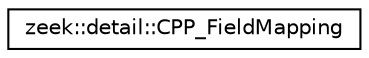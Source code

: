 digraph "Graphical Class Hierarchy"
{
 // LATEX_PDF_SIZE
  edge [fontname="Helvetica",fontsize="10",labelfontname="Helvetica",labelfontsize="10"];
  node [fontname="Helvetica",fontsize="10",shape=record];
  rankdir="LR";
  Node0 [label="zeek::detail::CPP_FieldMapping",height=0.2,width=0.4,color="black", fillcolor="white", style="filled",URL="$d4/dfd/classzeek_1_1detail_1_1CPP__FieldMapping.html",tooltip=" "];
}
